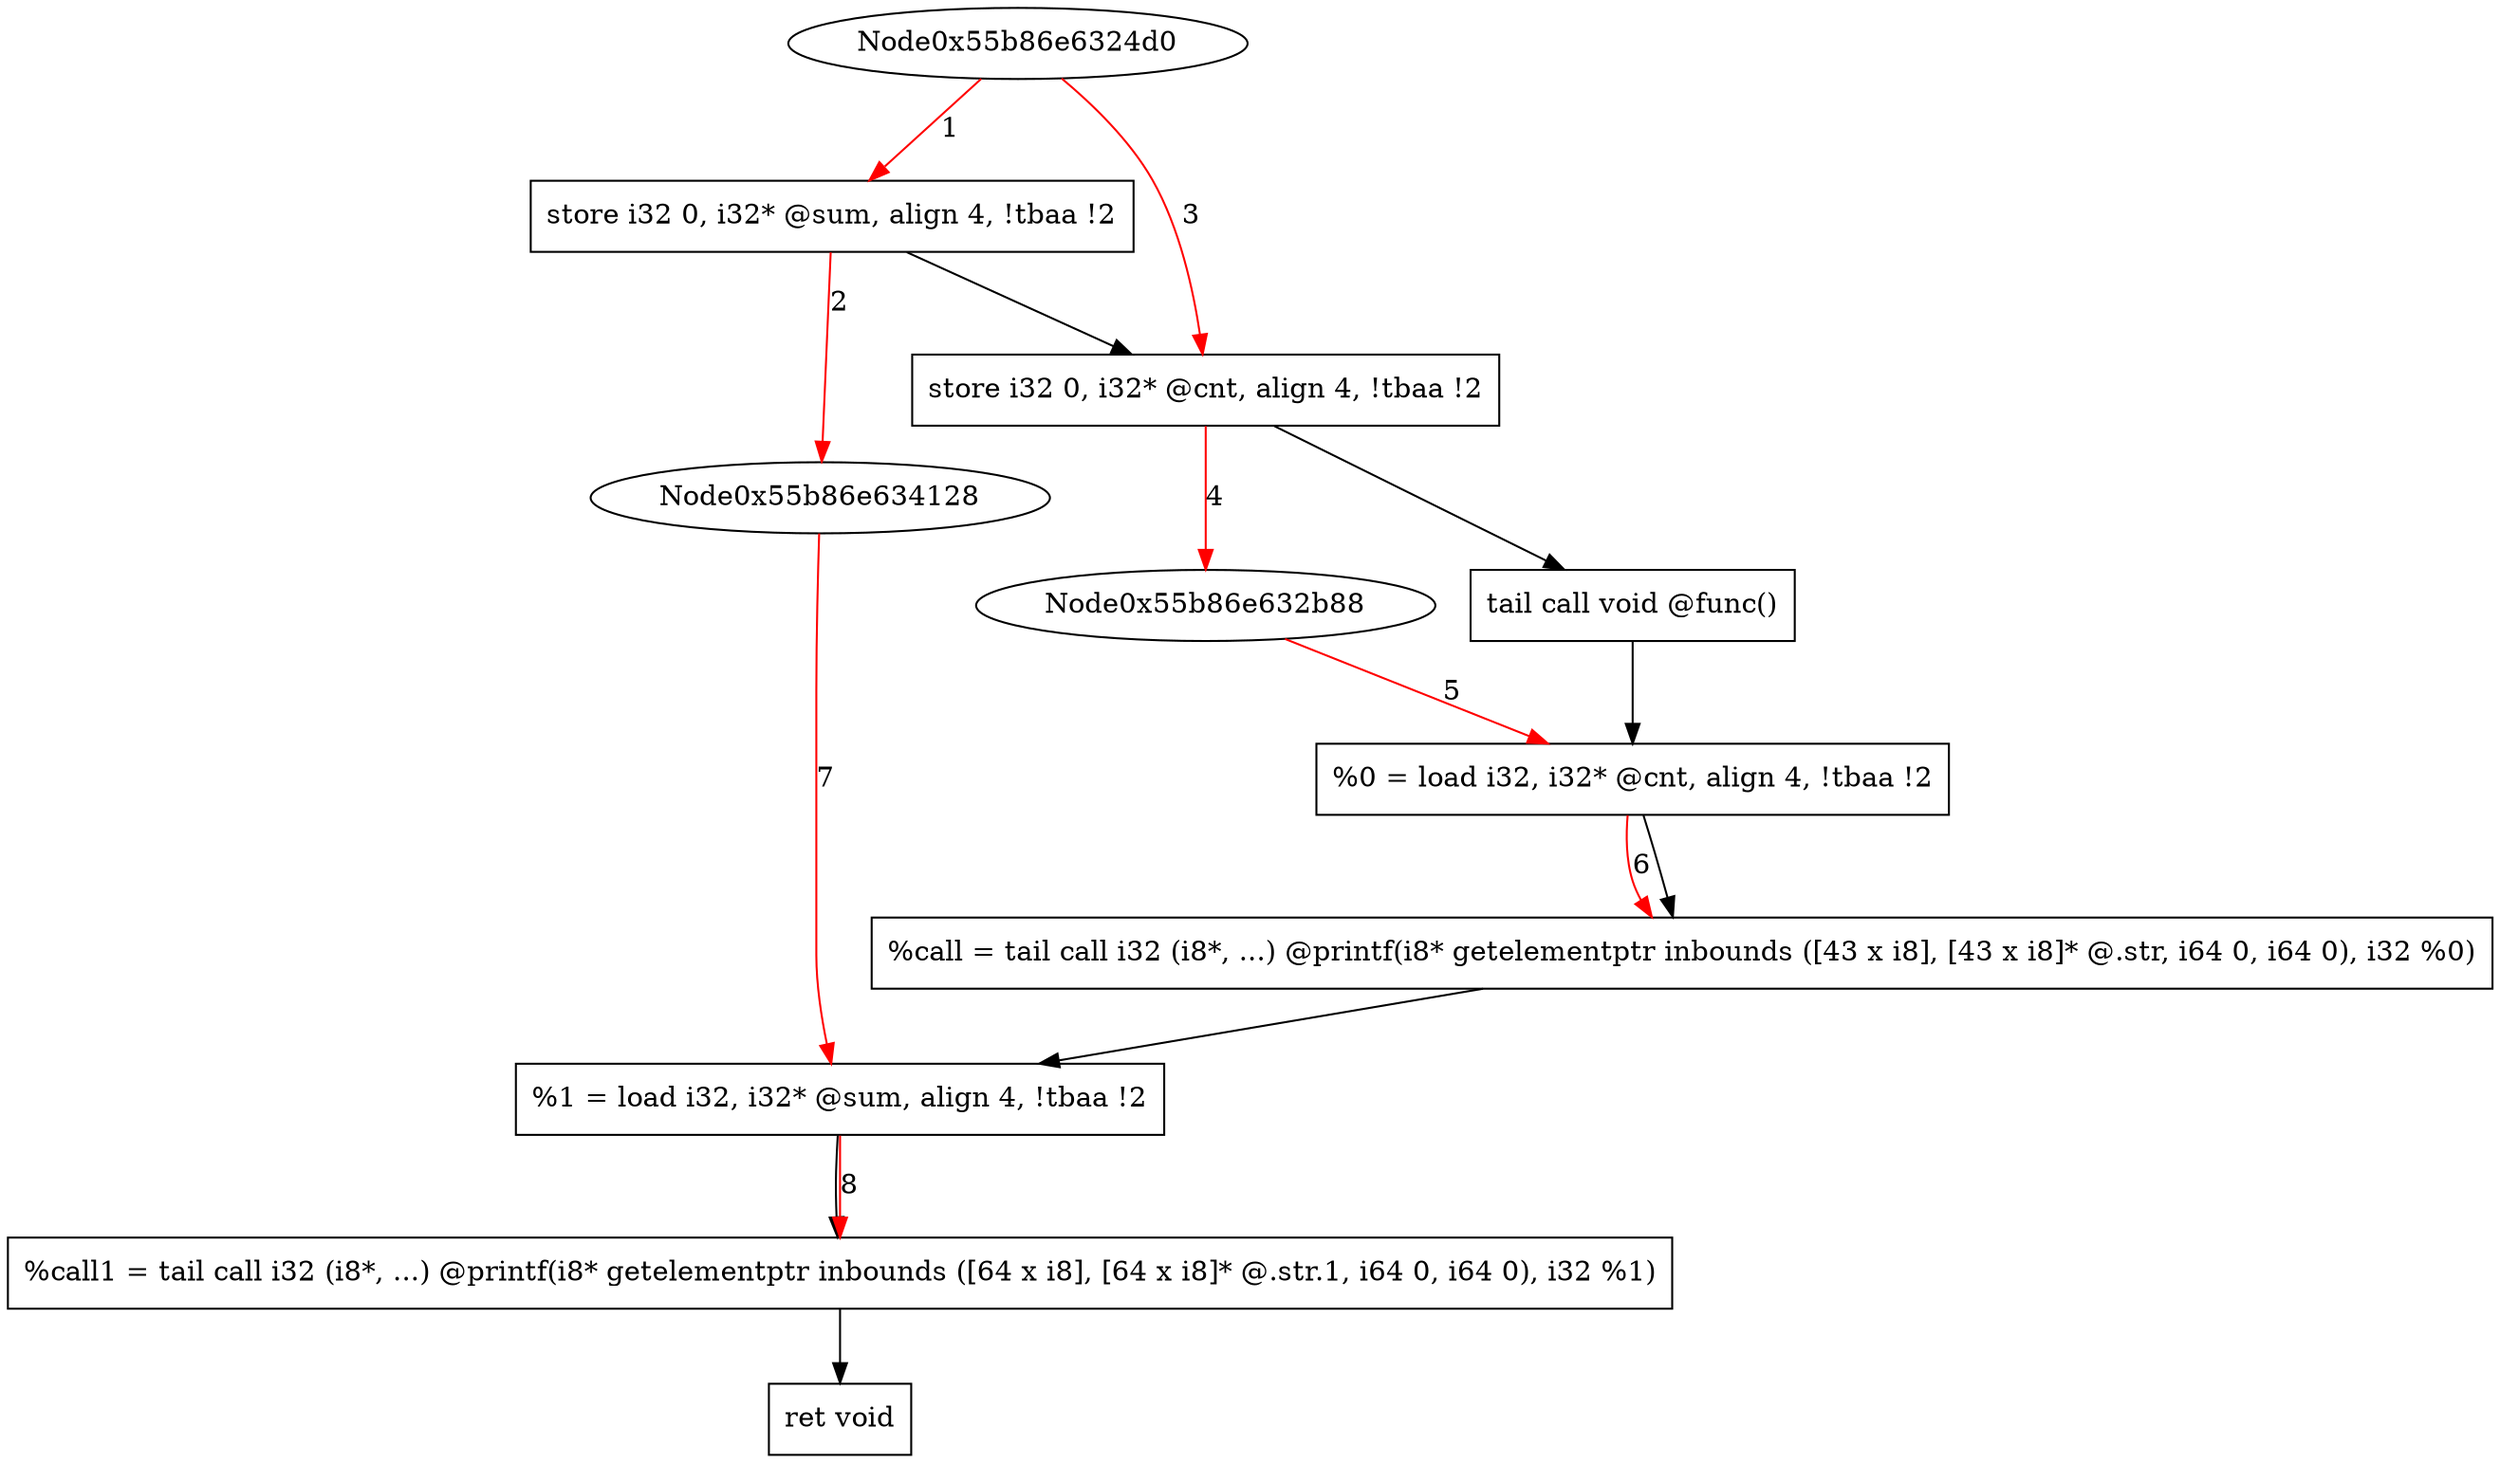 digraph "CDFG for'main' function" {
	Node0x55b86e63e0d0[shape=record, label="  store i32 0, i32* @sum, align 4, !tbaa !2"]
	Node0x55b86e63e150[shape=record, label="  store i32 0, i32* @cnt, align 4, !tbaa !2"]
	Node0x55b86e63e1b8[shape=record, label="  tail call void @func()"]
	Node0x55b86e635df8[shape=record, label="  %0 = load i32, i32* @cnt, align 4, !tbaa !2"]
	Node0x55b86e63e638[shape=record, label="  %call = tail call i32 (i8*, ...) @printf(i8* getelementptr inbounds ([43 x i8], [43 x i8]* @.str, i64 0, i64 0), i32 %0)"]
	Node0x55b86e63e718[shape=record, label="  %1 = load i32, i32* @sum, align 4, !tbaa !2"]
	Node0x55b86e63e848[shape=record, label="  %call1 = tail call i32 (i8*, ...) @printf(i8* getelementptr inbounds ([64 x i8], [64 x i8]* @.str.1, i64 0, i64 0), i32 %1)"]
	Node0x55b86e63e8f0[shape=record, label="  ret void"]
	Node0x55b86e63e0d0 -> Node0x55b86e63e150
	Node0x55b86e63e150 -> Node0x55b86e63e1b8
	Node0x55b86e63e1b8 -> Node0x55b86e635df8
	Node0x55b86e635df8 -> Node0x55b86e63e638
	Node0x55b86e63e638 -> Node0x55b86e63e718
	Node0x55b86e63e718 -> Node0x55b86e63e848
	Node0x55b86e63e848 -> Node0x55b86e63e8f0
edge [color=red]
	Node0x55b86e6324d0 -> Node0x55b86e63e0d0[label="1"]
	Node0x55b86e63e0d0 -> Node0x55b86e634128[label="2"]
	Node0x55b86e6324d0 -> Node0x55b86e63e150[label="3"]
	Node0x55b86e63e150 -> Node0x55b86e632b88[label="4"]
	Node0x55b86e632b88 -> Node0x55b86e635df8[label="5"]
	Node0x55b86e635df8 -> Node0x55b86e63e638[label="6"]
	Node0x55b86e634128 -> Node0x55b86e63e718[label="7"]
	Node0x55b86e63e718 -> Node0x55b86e63e848[label="8"]
}
